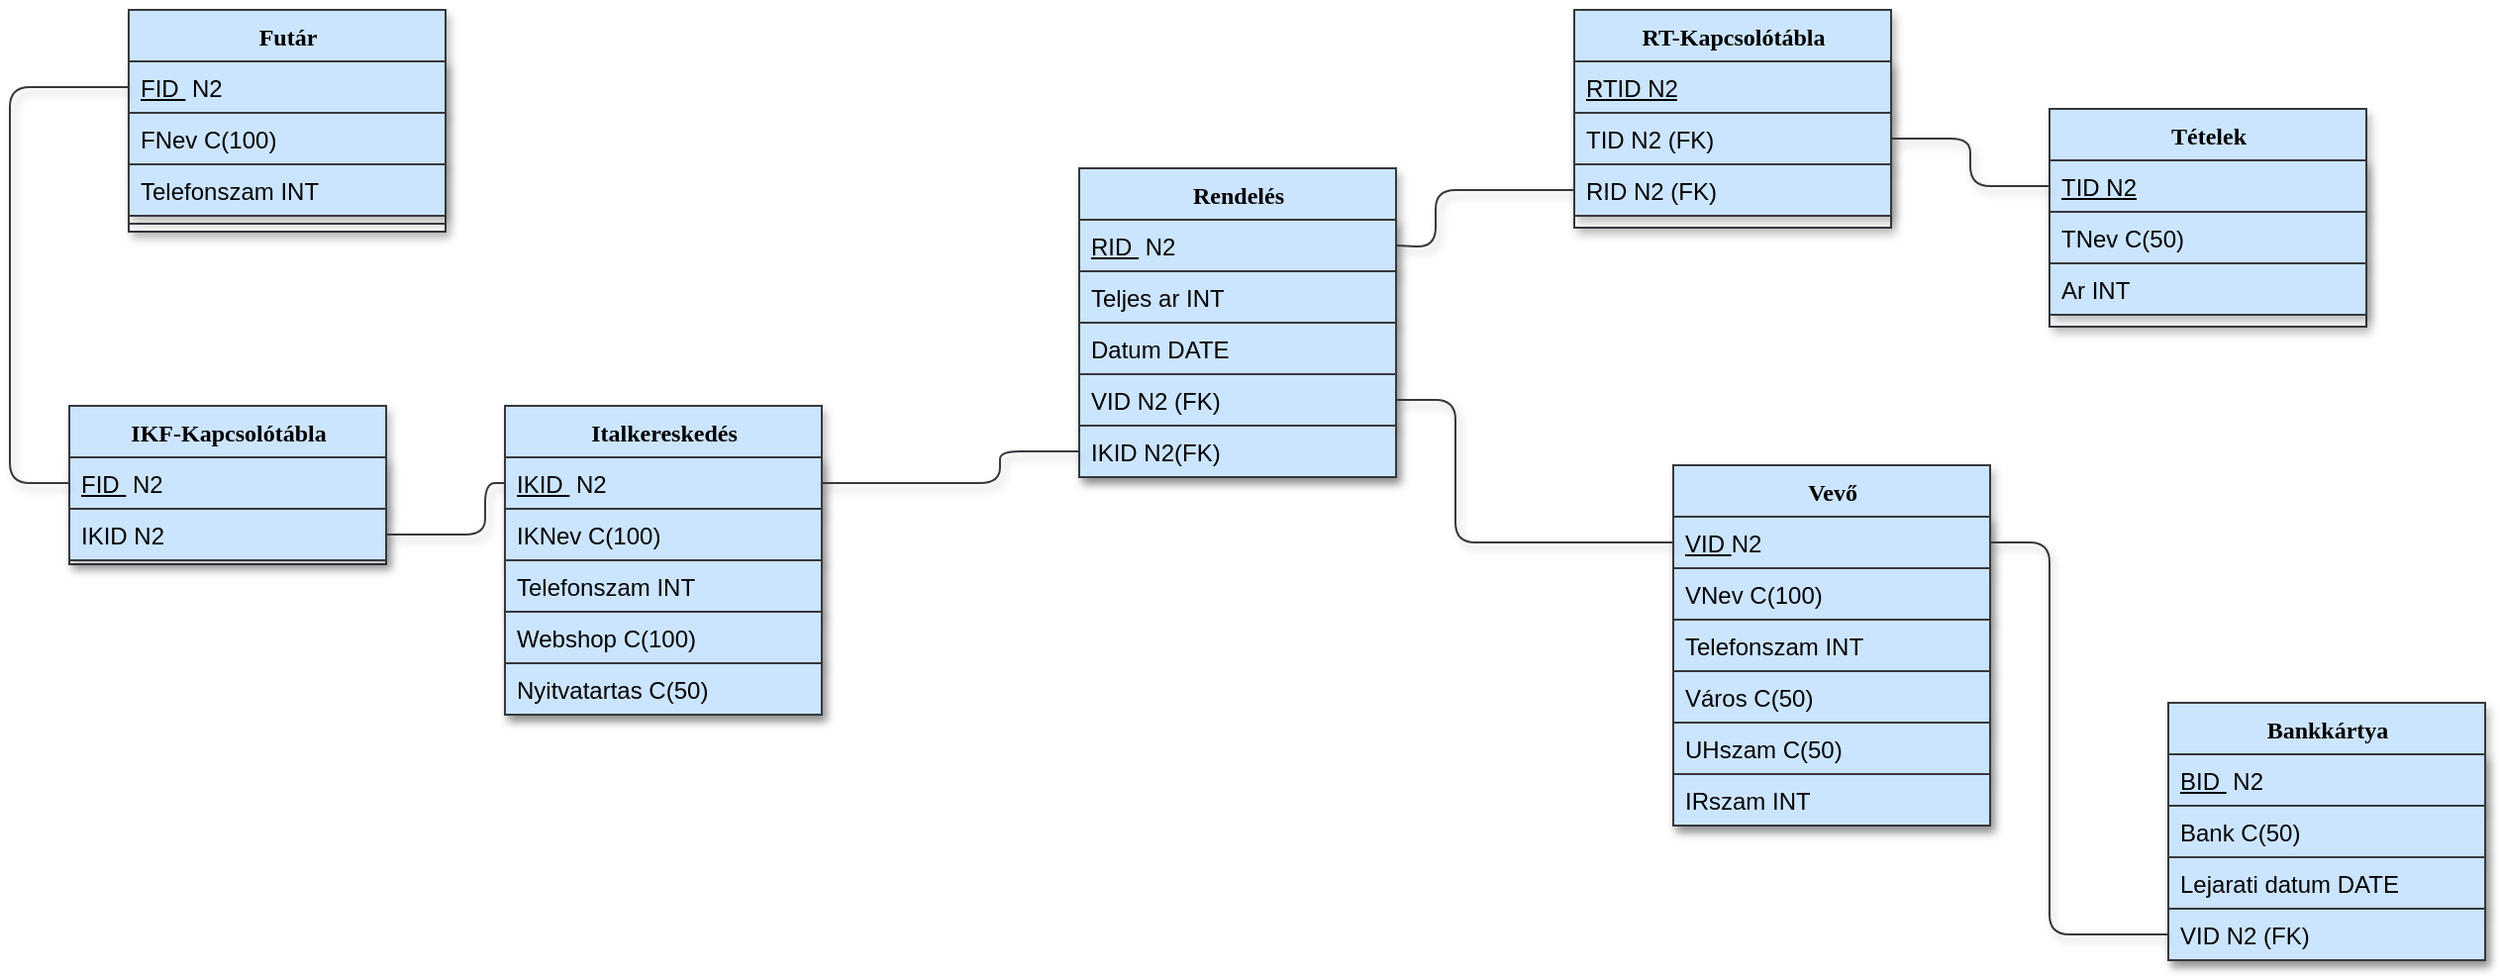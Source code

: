 <mxfile version="13.10.3" type="google"><diagram id="4yB4GF2ILPimJ9zXEQcR" name="Page-1"><mxGraphModel dx="1713" dy="872" grid="1" gridSize="10" guides="1" tooltips="1" connect="1" arrows="1" fold="1" page="1" pageScale="1" pageWidth="1100" pageHeight="850" math="0" shadow="0"><root><mxCell id="0"/><mxCell id="1" parent="0"/><mxCell id="IZf_8nsE-yH6uonTJDOV-1" value="Futár" style="swimlane;html=1;fontStyle=1;align=center;verticalAlign=top;childLayout=stackLayout;horizontal=1;startSize=26;horizontalStack=0;resizeParent=1;resizeLast=0;collapsible=1;marginBottom=0;swimlaneFillColor=#ffffff;rounded=0;shadow=1;comic=0;labelBackgroundColor=none;strokeWidth=1;fillColor=#cce5ff;fontFamily=Verdana;fontSize=12;strokeColor=#36393d;" vertex="1" parent="1"><mxGeometry x="170" y="160" width="160" height="112" as="geometry"/></mxCell><mxCell id="IZf_8nsE-yH6uonTJDOV-2" value="&lt;u&gt;FID&amp;nbsp;&lt;/u&gt;&amp;nbsp;N2" style="text;html=1;fillColor=#cce5ff;align=left;verticalAlign=top;spacingLeft=4;spacingRight=4;whiteSpace=wrap;overflow=hidden;rotatable=0;points=[[0,0.5],[1,0.5]];portConstraint=eastwest;strokeColor=#36393d;shadow=1;" vertex="1" parent="IZf_8nsE-yH6uonTJDOV-1"><mxGeometry y="26" width="160" height="26" as="geometry"/></mxCell><mxCell id="IZf_8nsE-yH6uonTJDOV-3" value="FNev C(100)" style="text;html=1;align=left;verticalAlign=top;spacingLeft=4;spacingRight=4;whiteSpace=wrap;overflow=hidden;rotatable=0;points=[[0,0.5],[1,0.5]];portConstraint=eastwest;fillColor=#cce5ff;strokeColor=#36393d;shadow=1;" vertex="1" parent="IZf_8nsE-yH6uonTJDOV-1"><mxGeometry y="52" width="160" height="26" as="geometry"/></mxCell><mxCell id="IZf_8nsE-yH6uonTJDOV-4" value="Telefonszam INT" style="text;html=1;fillColor=#cce5ff;align=left;verticalAlign=top;spacingLeft=4;spacingRight=4;whiteSpace=wrap;overflow=hidden;rotatable=0;points=[[0,0.5],[1,0.5]];portConstraint=eastwest;strokeColor=#36393d;shadow=1;" vertex="1" parent="IZf_8nsE-yH6uonTJDOV-1"><mxGeometry y="78" width="160" height="26" as="geometry"/></mxCell><mxCell id="IZf_8nsE-yH6uonTJDOV-5" value="" style="line;html=1;strokeWidth=1;fillColor=#cce5ff;align=left;verticalAlign=middle;spacingTop=-1;spacingLeft=3;spacingRight=3;rotatable=0;labelPosition=right;points=[];portConstraint=eastwest;strokeColor=#36393d;shadow=1;" vertex="1" parent="IZf_8nsE-yH6uonTJDOV-1"><mxGeometry y="104" width="160" height="8" as="geometry"/></mxCell><mxCell id="IZf_8nsE-yH6uonTJDOV-7" value="Italkereskedés" style="swimlane;html=1;fontStyle=1;align=center;verticalAlign=top;childLayout=stackLayout;horizontal=1;startSize=26;horizontalStack=0;resizeParent=1;resizeLast=0;collapsible=1;marginBottom=0;swimlaneFillColor=#ffffff;rounded=0;shadow=1;comic=0;labelBackgroundColor=none;strokeWidth=1;fillColor=#cce5ff;fontFamily=Verdana;fontSize=12;strokeColor=#36393d;" vertex="1" parent="1"><mxGeometry x="360" y="360" width="160" height="156" as="geometry"/></mxCell><mxCell id="IZf_8nsE-yH6uonTJDOV-8" value="&lt;u&gt;IKID&amp;nbsp;&lt;/u&gt;&amp;nbsp;N2" style="text;html=1;fillColor=#cce5ff;align=left;verticalAlign=top;spacingLeft=4;spacingRight=4;whiteSpace=wrap;overflow=hidden;rotatable=0;points=[[0,0.5],[1,0.5]];portConstraint=eastwest;strokeColor=#36393d;shadow=1;" vertex="1" parent="IZf_8nsE-yH6uonTJDOV-7"><mxGeometry y="26" width="160" height="26" as="geometry"/></mxCell><mxCell id="IZf_8nsE-yH6uonTJDOV-9" value="IKNev C(100)" style="text;html=1;fillColor=#cce5ff;align=left;verticalAlign=top;spacingLeft=4;spacingRight=4;whiteSpace=wrap;overflow=hidden;rotatable=0;points=[[0,0.5],[1,0.5]];portConstraint=eastwest;strokeColor=#36393d;shadow=1;" vertex="1" parent="IZf_8nsE-yH6uonTJDOV-7"><mxGeometry y="52" width="160" height="26" as="geometry"/></mxCell><mxCell id="IZf_8nsE-yH6uonTJDOV-10" value="Telefonszam INT" style="text;html=1;fillColor=#cce5ff;align=left;verticalAlign=top;spacingLeft=4;spacingRight=4;whiteSpace=wrap;overflow=hidden;rotatable=0;points=[[0,0.5],[1,0.5]];portConstraint=eastwest;strokeColor=#36393d;shadow=1;" vertex="1" parent="IZf_8nsE-yH6uonTJDOV-7"><mxGeometry y="78" width="160" height="26" as="geometry"/></mxCell><mxCell id="IZf_8nsE-yH6uonTJDOV-12" value="Webshop C(100)" style="text;html=1;fillColor=#cce5ff;align=left;verticalAlign=top;spacingLeft=4;spacingRight=4;whiteSpace=wrap;overflow=hidden;rotatable=0;points=[[0,0.5],[1,0.5]];portConstraint=eastwest;strokeColor=#36393d;shadow=1;" vertex="1" parent="IZf_8nsE-yH6uonTJDOV-7"><mxGeometry y="104" width="160" height="26" as="geometry"/></mxCell><mxCell id="IZf_8nsE-yH6uonTJDOV-13" value="Nyitvatartas C(50)" style="text;html=1;fillColor=#cce5ff;align=left;verticalAlign=top;spacingLeft=4;spacingRight=4;whiteSpace=wrap;overflow=hidden;rotatable=0;points=[[0,0.5],[1,0.5]];portConstraint=eastwest;strokeColor=#36393d;shadow=1;" vertex="1" parent="IZf_8nsE-yH6uonTJDOV-7"><mxGeometry y="130" width="160" height="26" as="geometry"/></mxCell><mxCell id="IZf_8nsE-yH6uonTJDOV-14" value="IKF-Kapcsolótábla" style="swimlane;html=1;fontStyle=1;align=center;verticalAlign=top;childLayout=stackLayout;horizontal=1;startSize=26;horizontalStack=0;resizeParent=1;resizeLast=0;collapsible=1;marginBottom=0;swimlaneFillColor=#ffffff;rounded=0;shadow=1;comic=0;labelBackgroundColor=none;strokeWidth=1;fillColor=#cce5ff;fontFamily=Verdana;fontSize=12;strokeColor=#36393d;" vertex="1" parent="1"><mxGeometry x="140" y="360" width="160" height="80" as="geometry"/></mxCell><mxCell id="IZf_8nsE-yH6uonTJDOV-15" value="&lt;u&gt;FID&amp;nbsp;&lt;/u&gt;&amp;nbsp;N2" style="text;html=1;fillColor=#cce5ff;align=left;verticalAlign=top;spacingLeft=4;spacingRight=4;whiteSpace=wrap;overflow=hidden;rotatable=0;points=[[0,0.5],[1,0.5]];portConstraint=eastwest;strokeColor=#36393d;shadow=1;" vertex="1" parent="IZf_8nsE-yH6uonTJDOV-14"><mxGeometry y="26" width="160" height="26" as="geometry"/></mxCell><mxCell id="IZf_8nsE-yH6uonTJDOV-16" value="IKID N2" style="text;html=1;fillColor=#cce5ff;align=left;verticalAlign=top;spacingLeft=4;spacingRight=4;whiteSpace=wrap;overflow=hidden;rotatable=0;points=[[0,0.5],[1,0.5]];portConstraint=eastwest;strokeColor=#36393d;shadow=1;" vertex="1" parent="IZf_8nsE-yH6uonTJDOV-14"><mxGeometry y="52" width="160" height="26" as="geometry"/></mxCell><mxCell id="IZf_8nsE-yH6uonTJDOV-19" value="Vevő" style="swimlane;html=1;fontStyle=1;align=center;verticalAlign=top;childLayout=stackLayout;horizontal=1;startSize=26;horizontalStack=0;resizeParent=1;resizeLast=0;collapsible=1;marginBottom=0;swimlaneFillColor=#ffffff;rounded=0;shadow=1;comic=0;labelBackgroundColor=none;strokeWidth=1;fillColor=#cce5ff;fontFamily=Verdana;fontSize=12;strokeColor=#36393d;" vertex="1" parent="1"><mxGeometry x="950" y="390" width="160" height="182" as="geometry"/></mxCell><mxCell id="IZf_8nsE-yH6uonTJDOV-20" value="&lt;u&gt;VID&amp;nbsp;&lt;/u&gt;N2" style="text;html=1;fillColor=#cce5ff;align=left;verticalAlign=top;spacingLeft=4;spacingRight=4;whiteSpace=wrap;overflow=hidden;rotatable=0;points=[[0,0.5],[1,0.5]];portConstraint=eastwest;strokeColor=#36393d;shadow=1;" vertex="1" parent="IZf_8nsE-yH6uonTJDOV-19"><mxGeometry y="26" width="160" height="26" as="geometry"/></mxCell><mxCell id="IZf_8nsE-yH6uonTJDOV-21" value="VNev C(100)" style="text;html=1;fillColor=#cce5ff;align=left;verticalAlign=top;spacingLeft=4;spacingRight=4;whiteSpace=wrap;overflow=hidden;rotatable=0;points=[[0,0.5],[1,0.5]];portConstraint=eastwest;strokeColor=#36393d;shadow=1;" vertex="1" parent="IZf_8nsE-yH6uonTJDOV-19"><mxGeometry y="52" width="160" height="26" as="geometry"/></mxCell><mxCell id="IZf_8nsE-yH6uonTJDOV-22" value="Telefonszam INT" style="text;html=1;fillColor=#cce5ff;align=left;verticalAlign=top;spacingLeft=4;spacingRight=4;whiteSpace=wrap;overflow=hidden;rotatable=0;points=[[0,0.5],[1,0.5]];portConstraint=eastwest;strokeColor=#36393d;shadow=1;" vertex="1" parent="IZf_8nsE-yH6uonTJDOV-19"><mxGeometry y="78" width="160" height="26" as="geometry"/></mxCell><mxCell id="IZf_8nsE-yH6uonTJDOV-23" value="Város C(50)" style="text;html=1;fillColor=#cce5ff;align=left;verticalAlign=top;spacingLeft=4;spacingRight=4;whiteSpace=wrap;overflow=hidden;rotatable=0;points=[[0,0.5],[1,0.5]];portConstraint=eastwest;strokeColor=#36393d;shadow=1;" vertex="1" parent="IZf_8nsE-yH6uonTJDOV-19"><mxGeometry y="104" width="160" height="26" as="geometry"/></mxCell><mxCell id="IZf_8nsE-yH6uonTJDOV-24" value="UHszam C(50)" style="text;html=1;fillColor=#cce5ff;align=left;verticalAlign=top;spacingLeft=4;spacingRight=4;whiteSpace=wrap;overflow=hidden;rotatable=0;points=[[0,0.5],[1,0.5]];portConstraint=eastwest;strokeColor=#36393d;shadow=1;" vertex="1" parent="IZf_8nsE-yH6uonTJDOV-19"><mxGeometry y="130" width="160" height="26" as="geometry"/></mxCell><mxCell id="IZf_8nsE-yH6uonTJDOV-25" value="IRszam INT" style="text;html=1;fillColor=#cce5ff;align=left;verticalAlign=top;spacingLeft=4;spacingRight=4;whiteSpace=wrap;overflow=hidden;rotatable=0;points=[[0,0.5],[1,0.5]];portConstraint=eastwest;strokeColor=#36393d;shadow=1;" vertex="1" parent="IZf_8nsE-yH6uonTJDOV-19"><mxGeometry y="156" width="160" height="26" as="geometry"/></mxCell><mxCell id="IZf_8nsE-yH6uonTJDOV-26" value="Bankkártya" style="swimlane;html=1;fontStyle=1;align=center;verticalAlign=top;childLayout=stackLayout;horizontal=1;startSize=26;horizontalStack=0;resizeParent=1;resizeLast=0;collapsible=1;marginBottom=0;swimlaneFillColor=#ffffff;rounded=0;shadow=1;comic=0;labelBackgroundColor=none;strokeWidth=1;fillColor=#cce5ff;fontFamily=Verdana;fontSize=12;strokeColor=#36393d;" vertex="1" parent="1"><mxGeometry x="1200" y="510" width="160" height="130" as="geometry"/></mxCell><mxCell id="IZf_8nsE-yH6uonTJDOV-27" value="&lt;u&gt;BID&amp;nbsp;&lt;/u&gt;&amp;nbsp;N2" style="text;html=1;fillColor=#cce5ff;align=left;verticalAlign=top;spacingLeft=4;spacingRight=4;whiteSpace=wrap;overflow=hidden;rotatable=0;points=[[0,0.5],[1,0.5]];portConstraint=eastwest;strokeColor=#36393d;shadow=1;" vertex="1" parent="IZf_8nsE-yH6uonTJDOV-26"><mxGeometry y="26" width="160" height="26" as="geometry"/></mxCell><mxCell id="IZf_8nsE-yH6uonTJDOV-28" value="Bank C(50)" style="text;html=1;fillColor=#cce5ff;align=left;verticalAlign=top;spacingLeft=4;spacingRight=4;whiteSpace=wrap;overflow=hidden;rotatable=0;points=[[0,0.5],[1,0.5]];portConstraint=eastwest;strokeColor=#36393d;shadow=1;" vertex="1" parent="IZf_8nsE-yH6uonTJDOV-26"><mxGeometry y="52" width="160" height="26" as="geometry"/></mxCell><mxCell id="IZf_8nsE-yH6uonTJDOV-29" value="Lejarati datum DATE" style="text;html=1;fillColor=#cce5ff;align=left;verticalAlign=top;spacingLeft=4;spacingRight=4;whiteSpace=wrap;overflow=hidden;rotatable=0;points=[[0,0.5],[1,0.5]];portConstraint=eastwest;strokeColor=#36393d;shadow=1;" vertex="1" parent="IZf_8nsE-yH6uonTJDOV-26"><mxGeometry y="78" width="160" height="26" as="geometry"/></mxCell><mxCell id="IZf_8nsE-yH6uonTJDOV-54" value="VID N2 (FK)" style="text;html=1;fillColor=#cce5ff;align=left;verticalAlign=top;spacingLeft=4;spacingRight=4;whiteSpace=wrap;overflow=hidden;rotatable=0;points=[[0,0.5],[1,0.5]];portConstraint=eastwest;strokeColor=#36393d;shadow=1;" vertex="1" parent="IZf_8nsE-yH6uonTJDOV-26"><mxGeometry y="104" width="160" height="26" as="geometry"/></mxCell><mxCell id="IZf_8nsE-yH6uonTJDOV-32" value="" style="endArrow=none;html=1;entryX=0;entryY=0.5;entryDx=0;entryDy=0;exitX=0;exitY=0.5;exitDx=0;exitDy=0;strokeColor=#36393d;shadow=1;fillColor=#cce5ff;" edge="1" parent="1" source="IZf_8nsE-yH6uonTJDOV-15" target="IZf_8nsE-yH6uonTJDOV-2"><mxGeometry width="50" height="50" relative="1" as="geometry"><mxPoint x="600" y="380" as="sourcePoint"/><mxPoint x="650" y="330" as="targetPoint"/><Array as="points"><mxPoint x="110" y="399"/><mxPoint x="110" y="199"/></Array></mxGeometry></mxCell><mxCell id="IZf_8nsE-yH6uonTJDOV-33" value="" style="endArrow=none;html=1;entryX=1;entryY=0.5;entryDx=0;entryDy=0;exitX=0;exitY=0.5;exitDx=0;exitDy=0;strokeColor=#36393d;shadow=1;fillColor=#cce5ff;" edge="1" parent="1" source="IZf_8nsE-yH6uonTJDOV-8" target="IZf_8nsE-yH6uonTJDOV-16"><mxGeometry width="50" height="50" relative="1" as="geometry"><mxPoint x="600" y="380" as="sourcePoint"/><mxPoint x="650" y="330" as="targetPoint"/><Array as="points"><mxPoint x="350" y="399"/><mxPoint x="350" y="425"/></Array></mxGeometry></mxCell><mxCell id="IZf_8nsE-yH6uonTJDOV-34" value="Rendelés" style="swimlane;html=1;fontStyle=1;align=center;verticalAlign=top;childLayout=stackLayout;horizontal=1;startSize=26;horizontalStack=0;resizeParent=1;resizeLast=0;collapsible=1;marginBottom=0;swimlaneFillColor=#ffffff;rounded=0;shadow=1;comic=0;labelBackgroundColor=none;strokeWidth=1;fillColor=#cce5ff;fontFamily=Verdana;fontSize=12;strokeColor=#36393d;" vertex="1" parent="1"><mxGeometry x="650" y="240" width="160" height="156" as="geometry"/></mxCell><mxCell id="IZf_8nsE-yH6uonTJDOV-35" value="&lt;u&gt;RID&amp;nbsp;&lt;/u&gt;&amp;nbsp;N2" style="text;html=1;fillColor=#cce5ff;align=left;verticalAlign=top;spacingLeft=4;spacingRight=4;whiteSpace=wrap;overflow=hidden;rotatable=0;points=[[0,0.5],[1,0.5]];portConstraint=eastwest;strokeColor=#36393d;shadow=1;" vertex="1" parent="IZf_8nsE-yH6uonTJDOV-34"><mxGeometry y="26" width="160" height="26" as="geometry"/></mxCell><mxCell id="IZf_8nsE-yH6uonTJDOV-36" value="Teljes ar INT" style="text;html=1;fillColor=#cce5ff;align=left;verticalAlign=top;spacingLeft=4;spacingRight=4;whiteSpace=wrap;overflow=hidden;rotatable=0;points=[[0,0.5],[1,0.5]];portConstraint=eastwest;strokeColor=#36393d;shadow=1;" vertex="1" parent="IZf_8nsE-yH6uonTJDOV-34"><mxGeometry y="52" width="160" height="26" as="geometry"/></mxCell><mxCell id="IZf_8nsE-yH6uonTJDOV-37" value="Datum DATE" style="text;html=1;fillColor=#cce5ff;align=left;verticalAlign=top;spacingLeft=4;spacingRight=4;whiteSpace=wrap;overflow=hidden;rotatable=0;points=[[0,0.5],[1,0.5]];portConstraint=eastwest;strokeColor=#36393d;shadow=1;" vertex="1" parent="IZf_8nsE-yH6uonTJDOV-34"><mxGeometry y="78" width="160" height="26" as="geometry"/></mxCell><mxCell id="IZf_8nsE-yH6uonTJDOV-38" value="VID N2 (FK)" style="text;html=1;fillColor=#cce5ff;align=left;verticalAlign=top;spacingLeft=4;spacingRight=4;whiteSpace=wrap;overflow=hidden;rotatable=0;points=[[0,0.5],[1,0.5]];portConstraint=eastwest;strokeColor=#36393d;shadow=1;" vertex="1" parent="IZf_8nsE-yH6uonTJDOV-34"><mxGeometry y="104" width="160" height="26" as="geometry"/></mxCell><mxCell id="IZf_8nsE-yH6uonTJDOV-39" value="IKID N2(FK)" style="text;html=1;fillColor=#cce5ff;align=left;verticalAlign=top;spacingLeft=4;spacingRight=4;whiteSpace=wrap;overflow=hidden;rotatable=0;points=[[0,0.5],[1,0.5]];portConstraint=eastwest;strokeColor=#36393d;shadow=1;" vertex="1" parent="IZf_8nsE-yH6uonTJDOV-34"><mxGeometry y="130" width="160" height="26" as="geometry"/></mxCell><mxCell id="IZf_8nsE-yH6uonTJDOV-40" value="Tételek" style="swimlane;html=1;fontStyle=1;align=center;verticalAlign=top;childLayout=stackLayout;horizontal=1;startSize=26;horizontalStack=0;resizeParent=1;resizeLast=0;collapsible=1;marginBottom=0;swimlaneFillColor=#ffffff;rounded=0;shadow=1;comic=0;labelBackgroundColor=none;strokeWidth=1;fillColor=#cce5ff;fontFamily=Verdana;fontSize=12;strokeColor=#36393d;" vertex="1" parent="1"><mxGeometry x="1140" y="210" width="160" height="110" as="geometry"/></mxCell><mxCell id="IZf_8nsE-yH6uonTJDOV-41" value="&lt;u&gt;TID N2&lt;/u&gt;" style="text;html=1;fillColor=#cce5ff;align=left;verticalAlign=top;spacingLeft=4;spacingRight=4;whiteSpace=wrap;overflow=hidden;rotatable=0;points=[[0,0.5],[1,0.5]];portConstraint=eastwest;strokeColor=#36393d;shadow=1;" vertex="1" parent="IZf_8nsE-yH6uonTJDOV-40"><mxGeometry y="26" width="160" height="26" as="geometry"/></mxCell><mxCell id="IZf_8nsE-yH6uonTJDOV-42" value="TNev C(50)" style="text;html=1;fillColor=#cce5ff;align=left;verticalAlign=top;spacingLeft=4;spacingRight=4;whiteSpace=wrap;overflow=hidden;rotatable=0;points=[[0,0.5],[1,0.5]];portConstraint=eastwest;strokeColor=#36393d;shadow=1;" vertex="1" parent="IZf_8nsE-yH6uonTJDOV-40"><mxGeometry y="52" width="160" height="26" as="geometry"/></mxCell><mxCell id="IZf_8nsE-yH6uonTJDOV-43" value="Ar INT" style="text;html=1;fillColor=#cce5ff;align=left;verticalAlign=top;spacingLeft=4;spacingRight=4;whiteSpace=wrap;overflow=hidden;rotatable=0;points=[[0,0.5],[1,0.5]];portConstraint=eastwest;strokeColor=#36393d;shadow=1;" vertex="1" parent="IZf_8nsE-yH6uonTJDOV-40"><mxGeometry y="78" width="160" height="26" as="geometry"/></mxCell><mxCell id="IZf_8nsE-yH6uonTJDOV-46" value="" style="endArrow=none;html=1;entryX=0;entryY=0.5;entryDx=0;entryDy=0;exitX=1;exitY=0.5;exitDx=0;exitDy=0;strokeColor=#36393d;shadow=1;fillColor=#cce5ff;" edge="1" parent="1" source="IZf_8nsE-yH6uonTJDOV-35" target="IZf_8nsE-yH6uonTJDOV-50"><mxGeometry width="50" height="50" relative="1" as="geometry"><mxPoint x="620" y="340" as="sourcePoint"/><mxPoint x="670" y="290" as="targetPoint"/><Array as="points"><mxPoint x="830" y="280"/><mxPoint x="830" y="251"/></Array></mxGeometry></mxCell><mxCell id="IZf_8nsE-yH6uonTJDOV-47" value="RT-Kapcsolótábla" style="swimlane;html=1;fontStyle=1;align=center;verticalAlign=top;childLayout=stackLayout;horizontal=1;startSize=26;horizontalStack=0;resizeParent=1;resizeLast=0;collapsible=1;marginBottom=0;swimlaneFillColor=#ffffff;rounded=0;shadow=1;comic=0;labelBackgroundColor=none;strokeWidth=1;fillColor=#cce5ff;fontFamily=Verdana;fontSize=12;strokeColor=#36393d;" vertex="1" parent="1"><mxGeometry x="900" y="160" width="160" height="110" as="geometry"/></mxCell><mxCell id="IZf_8nsE-yH6uonTJDOV-48" value="&lt;u&gt;RTID N2&lt;/u&gt;" style="text;html=1;fillColor=#cce5ff;align=left;verticalAlign=top;spacingLeft=4;spacingRight=4;whiteSpace=wrap;overflow=hidden;rotatable=0;points=[[0,0.5],[1,0.5]];portConstraint=eastwest;strokeColor=#36393d;shadow=1;" vertex="1" parent="IZf_8nsE-yH6uonTJDOV-47"><mxGeometry y="26" width="160" height="26" as="geometry"/></mxCell><mxCell id="IZf_8nsE-yH6uonTJDOV-49" value="TID N2 (FK)" style="text;html=1;fillColor=#cce5ff;align=left;verticalAlign=top;spacingLeft=4;spacingRight=4;whiteSpace=wrap;overflow=hidden;rotatable=0;points=[[0,0.5],[1,0.5]];portConstraint=eastwest;strokeColor=#36393d;shadow=1;" vertex="1" parent="IZf_8nsE-yH6uonTJDOV-47"><mxGeometry y="52" width="160" height="26" as="geometry"/></mxCell><mxCell id="IZf_8nsE-yH6uonTJDOV-50" value="RID N2 (FK)" style="text;html=1;fillColor=#cce5ff;align=left;verticalAlign=top;spacingLeft=4;spacingRight=4;whiteSpace=wrap;overflow=hidden;rotatable=0;points=[[0,0.5],[1,0.5]];portConstraint=eastwest;strokeColor=#36393d;shadow=1;" vertex="1" parent="IZf_8nsE-yH6uonTJDOV-47"><mxGeometry y="78" width="160" height="26" as="geometry"/></mxCell><mxCell id="IZf_8nsE-yH6uonTJDOV-51" value="" style="endArrow=none;html=1;entryX=1;entryY=0.5;entryDx=0;entryDy=0;exitX=0;exitY=0.5;exitDx=0;exitDy=0;strokeColor=#36393d;shadow=1;fillColor=#cce5ff;" edge="1" parent="1" source="IZf_8nsE-yH6uonTJDOV-41" target="IZf_8nsE-yH6uonTJDOV-49"><mxGeometry width="50" height="50" relative="1" as="geometry"><mxPoint x="660" y="340" as="sourcePoint"/><mxPoint x="710" y="290" as="targetPoint"/><Array as="points"><mxPoint x="1100" y="249"/><mxPoint x="1100" y="225"/></Array></mxGeometry></mxCell><mxCell id="IZf_8nsE-yH6uonTJDOV-52" value="" style="endArrow=none;html=1;entryX=1;entryY=0.5;entryDx=0;entryDy=0;exitX=0;exitY=0.5;exitDx=0;exitDy=0;strokeColor=#36393d;shadow=1;fillColor=#cce5ff;" edge="1" parent="1" source="IZf_8nsE-yH6uonTJDOV-20" target="IZf_8nsE-yH6uonTJDOV-38"><mxGeometry width="50" height="50" relative="1" as="geometry"><mxPoint x="660" y="340" as="sourcePoint"/><mxPoint x="710" y="290" as="targetPoint"/><Array as="points"><mxPoint x="840" y="429"/><mxPoint x="840" y="357"/></Array></mxGeometry></mxCell><mxCell id="IZf_8nsE-yH6uonTJDOV-53" value="" style="endArrow=none;html=1;entryX=0;entryY=0.5;entryDx=0;entryDy=0;exitX=1;exitY=0.5;exitDx=0;exitDy=0;strokeColor=#36393d;shadow=1;fillColor=#cce5ff;" edge="1" parent="1" source="IZf_8nsE-yH6uonTJDOV-8" target="IZf_8nsE-yH6uonTJDOV-39"><mxGeometry width="50" height="50" relative="1" as="geometry"><mxPoint x="660" y="340" as="sourcePoint"/><mxPoint x="710" y="290" as="targetPoint"/><Array as="points"><mxPoint x="610" y="399"/><mxPoint x="610" y="383"/></Array></mxGeometry></mxCell><mxCell id="IZf_8nsE-yH6uonTJDOV-55" value="" style="endArrow=none;html=1;entryX=1;entryY=0.5;entryDx=0;entryDy=0;exitX=0;exitY=0.5;exitDx=0;exitDy=0;strokeColor=#36393d;shadow=1;fillColor=#cce5ff;" edge="1" parent="1" source="IZf_8nsE-yH6uonTJDOV-54" target="IZf_8nsE-yH6uonTJDOV-20"><mxGeometry width="50" height="50" relative="1" as="geometry"><mxPoint x="660" y="630" as="sourcePoint"/><mxPoint x="710" y="580" as="targetPoint"/><Array as="points"><mxPoint x="1140" y="627"/><mxPoint x="1140" y="429"/></Array></mxGeometry></mxCell></root></mxGraphModel></diagram></mxfile>